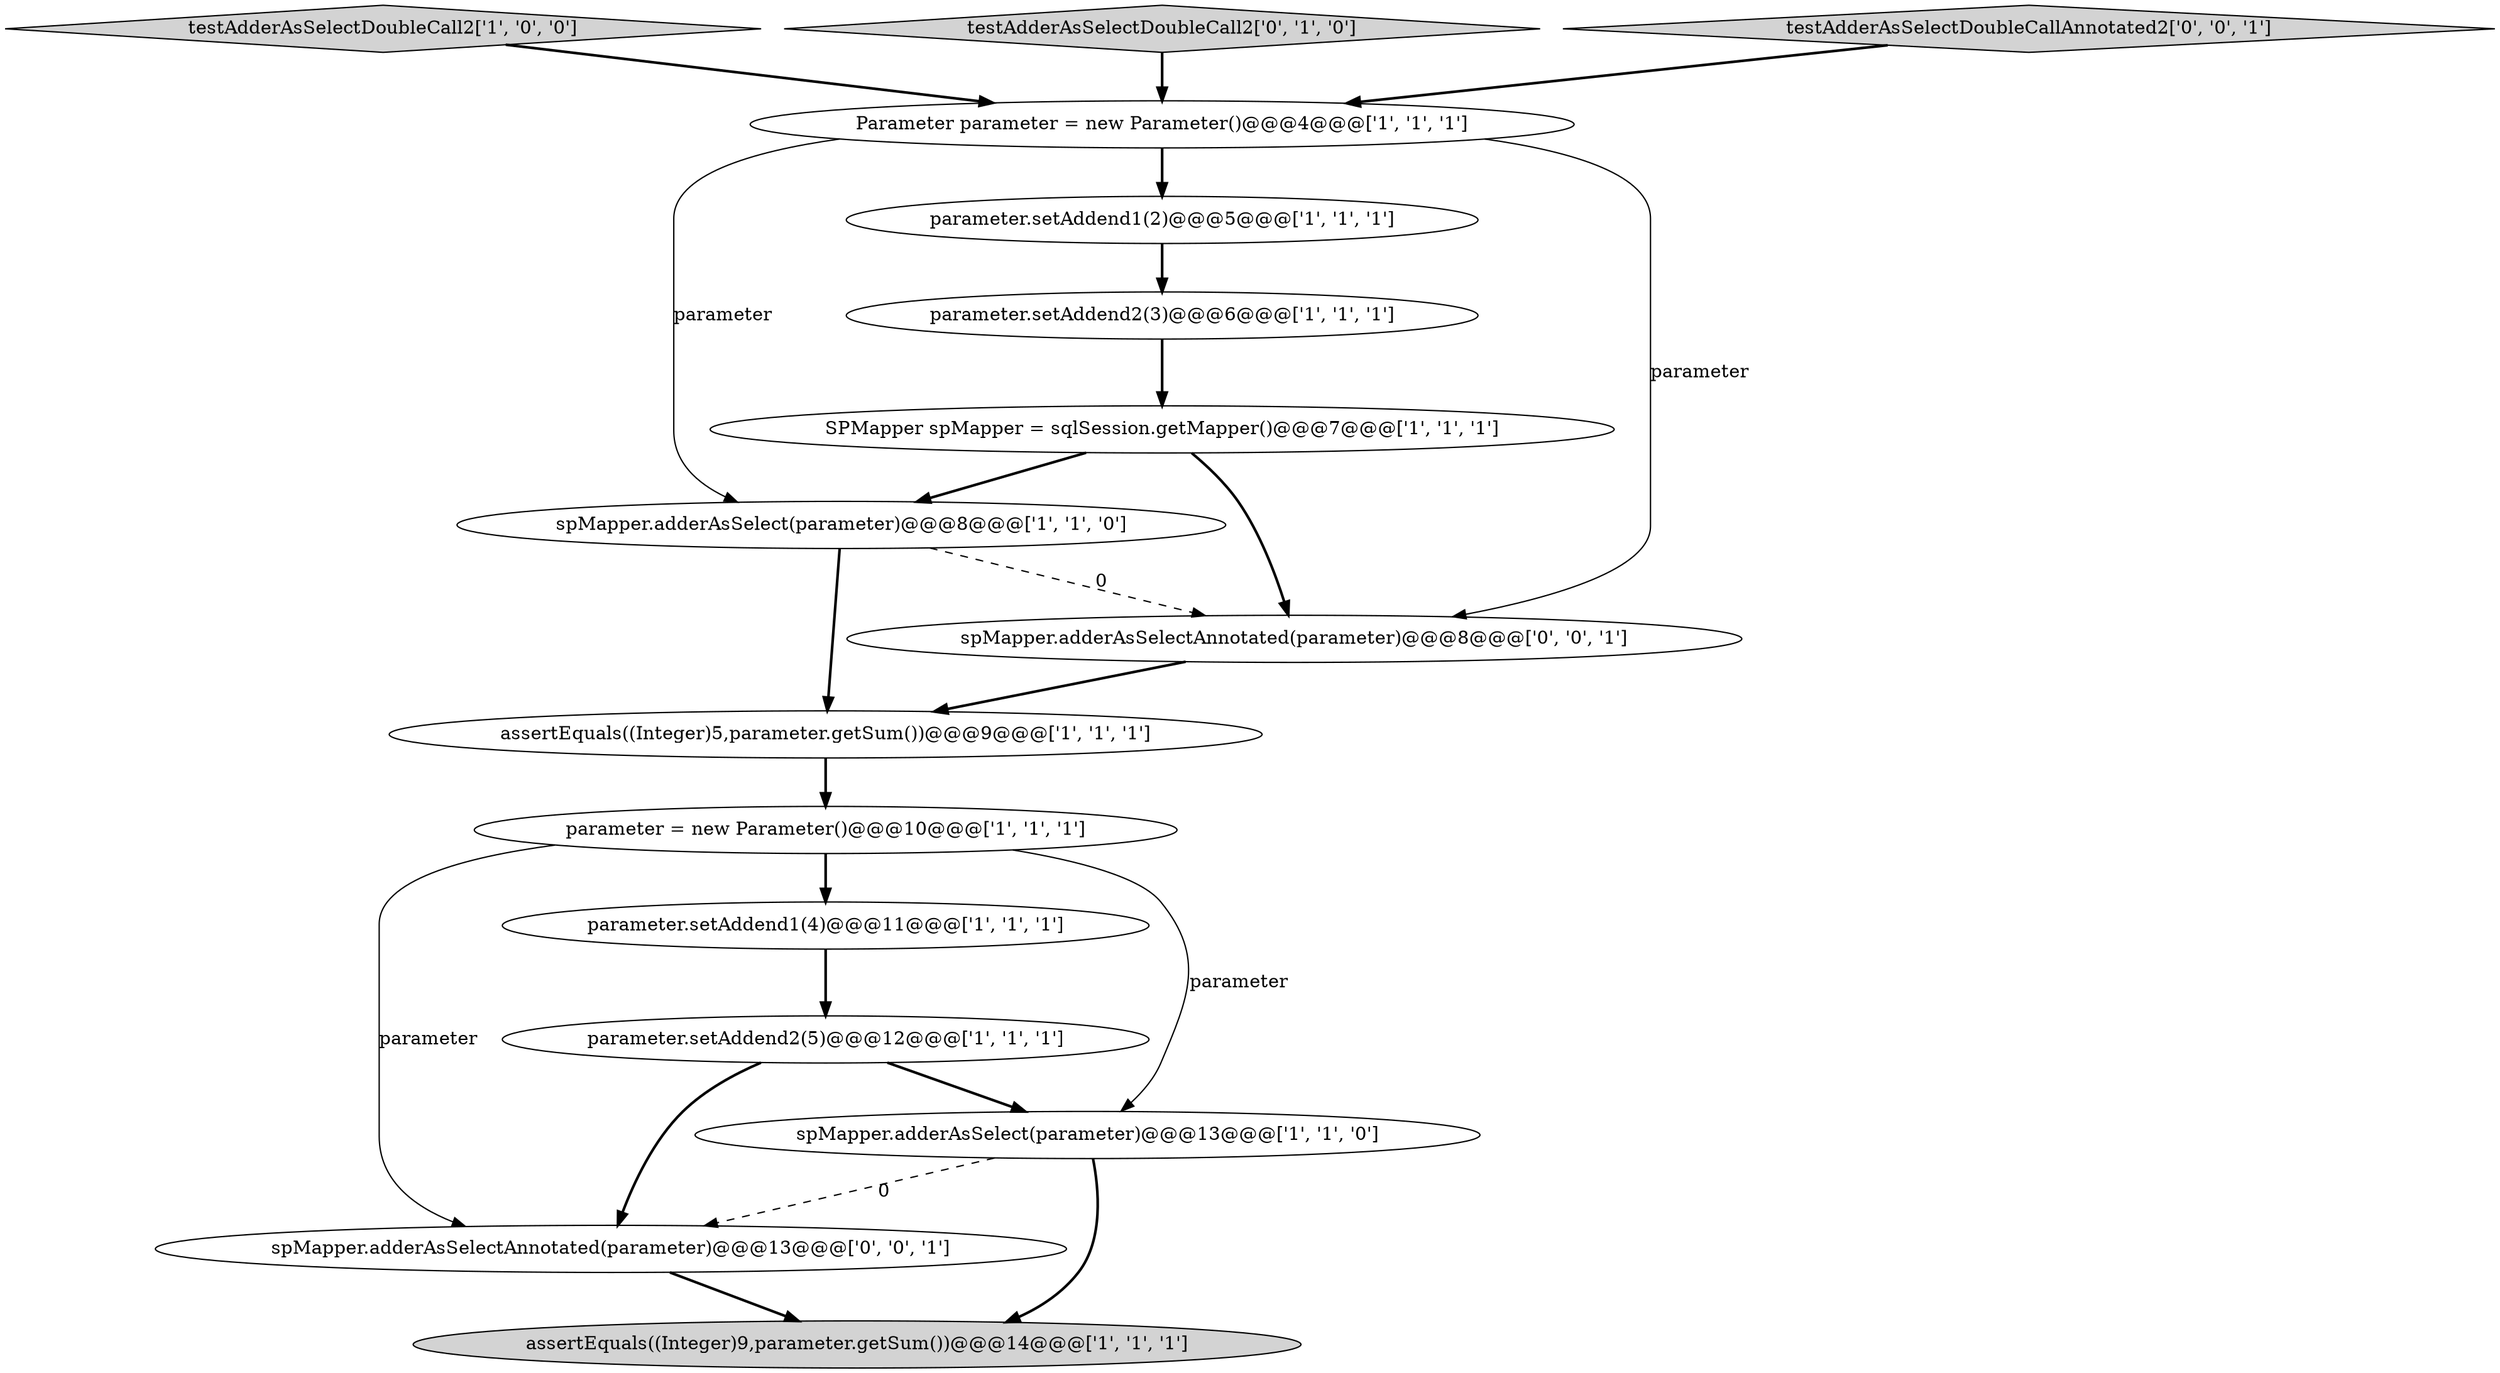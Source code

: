 digraph {
14 [style = filled, label = "spMapper.adderAsSelectAnnotated(parameter)@@@13@@@['0', '0', '1']", fillcolor = white, shape = ellipse image = "AAA0AAABBB3BBB"];
7 [style = filled, label = "parameter.setAddend1(4)@@@11@@@['1', '1', '1']", fillcolor = white, shape = ellipse image = "AAA0AAABBB1BBB"];
10 [style = filled, label = "Parameter parameter = new Parameter()@@@4@@@['1', '1', '1']", fillcolor = white, shape = ellipse image = "AAA0AAABBB1BBB"];
9 [style = filled, label = "testAdderAsSelectDoubleCall2['1', '0', '0']", fillcolor = lightgray, shape = diamond image = "AAA0AAABBB1BBB"];
0 [style = filled, label = "assertEquals((Integer)9,parameter.getSum())@@@14@@@['1', '1', '1']", fillcolor = lightgray, shape = ellipse image = "AAA0AAABBB1BBB"];
4 [style = filled, label = "parameter = new Parameter()@@@10@@@['1', '1', '1']", fillcolor = white, shape = ellipse image = "AAA0AAABBB1BBB"];
3 [style = filled, label = "SPMapper spMapper = sqlSession.getMapper()@@@7@@@['1', '1', '1']", fillcolor = white, shape = ellipse image = "AAA0AAABBB1BBB"];
1 [style = filled, label = "parameter.setAddend2(5)@@@12@@@['1', '1', '1']", fillcolor = white, shape = ellipse image = "AAA0AAABBB1BBB"];
12 [style = filled, label = "testAdderAsSelectDoubleCall2['0', '1', '0']", fillcolor = lightgray, shape = diamond image = "AAA0AAABBB2BBB"];
5 [style = filled, label = "spMapper.adderAsSelect(parameter)@@@8@@@['1', '1', '0']", fillcolor = white, shape = ellipse image = "AAA0AAABBB1BBB"];
15 [style = filled, label = "testAdderAsSelectDoubleCallAnnotated2['0', '0', '1']", fillcolor = lightgray, shape = diamond image = "AAA0AAABBB3BBB"];
6 [style = filled, label = "parameter.setAddend2(3)@@@6@@@['1', '1', '1']", fillcolor = white, shape = ellipse image = "AAA0AAABBB1BBB"];
11 [style = filled, label = "spMapper.adderAsSelect(parameter)@@@13@@@['1', '1', '0']", fillcolor = white, shape = ellipse image = "AAA0AAABBB1BBB"];
13 [style = filled, label = "spMapper.adderAsSelectAnnotated(parameter)@@@8@@@['0', '0', '1']", fillcolor = white, shape = ellipse image = "AAA0AAABBB3BBB"];
8 [style = filled, label = "parameter.setAddend1(2)@@@5@@@['1', '1', '1']", fillcolor = white, shape = ellipse image = "AAA0AAABBB1BBB"];
2 [style = filled, label = "assertEquals((Integer)5,parameter.getSum())@@@9@@@['1', '1', '1']", fillcolor = white, shape = ellipse image = "AAA0AAABBB1BBB"];
5->13 [style = dashed, label="0"];
6->3 [style = bold, label=""];
15->10 [style = bold, label=""];
7->1 [style = bold, label=""];
4->11 [style = solid, label="parameter"];
4->14 [style = solid, label="parameter"];
8->6 [style = bold, label=""];
9->10 [style = bold, label=""];
2->4 [style = bold, label=""];
4->7 [style = bold, label=""];
1->11 [style = bold, label=""];
5->2 [style = bold, label=""];
3->5 [style = bold, label=""];
11->0 [style = bold, label=""];
12->10 [style = bold, label=""];
10->8 [style = bold, label=""];
14->0 [style = bold, label=""];
11->14 [style = dashed, label="0"];
10->5 [style = solid, label="parameter"];
3->13 [style = bold, label=""];
1->14 [style = bold, label=""];
10->13 [style = solid, label="parameter"];
13->2 [style = bold, label=""];
}
